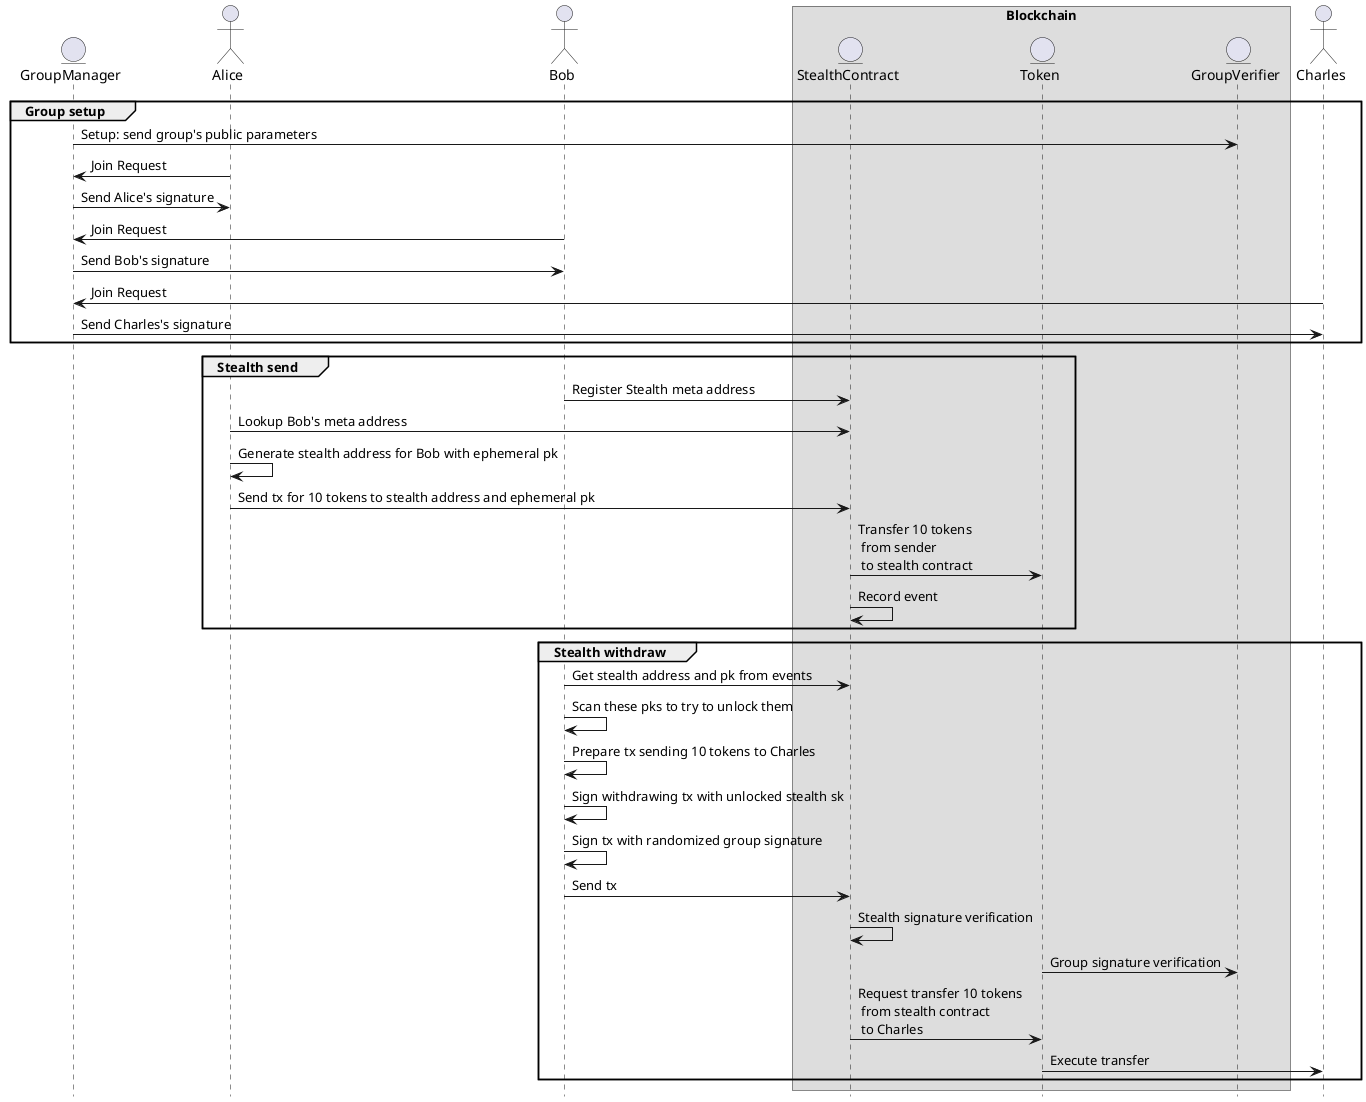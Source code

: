 @startuml
hide footbox
entity GroupManager as GM
actor Alice as A
actor Bob as B

box "Blockchain"
entity       StealthContract       as SC
entity       Token       as T
entity       GroupVerifier       as V
endbox
actor       Charles       as C
group Group setup
GM -> V : Setup: send group's public parameters
A -> GM: Join Request
GM -> A: Send Alice's signature
B -> GM: Join Request
GM -> B: Send Bob's signature
C -> GM: Join Request
GM -> C: Send Charles's signature
end
group Stealth send
B->SC: Register Stealth meta address
A->SC: Lookup Bob's meta address
A->A: Generate stealth address for Bob with ephemeral pk
A->SC: Send tx for 10 tokens to stealth address and ephemeral pk
SC->T: Transfer 10 tokens \n from sender \n to stealth contract
SC->SC: Record event
end
group Stealth withdraw
B->SC: Get stealth address and pk from events
B-> B: Scan these pks to try to unlock them
B->B: Prepare tx sending 10 tokens to Charles
B->B: Sign withdrawing tx with unlocked stealth sk
B->B: Sign tx with randomized group signature
B->SC: Send tx
SC->SC: Stealth signature verification
T-> V: Group signature verification
SC->T: Request transfer 10 tokens \n from stealth contract \n to Charles
T-> C: Execute transfer
end
@enduml
